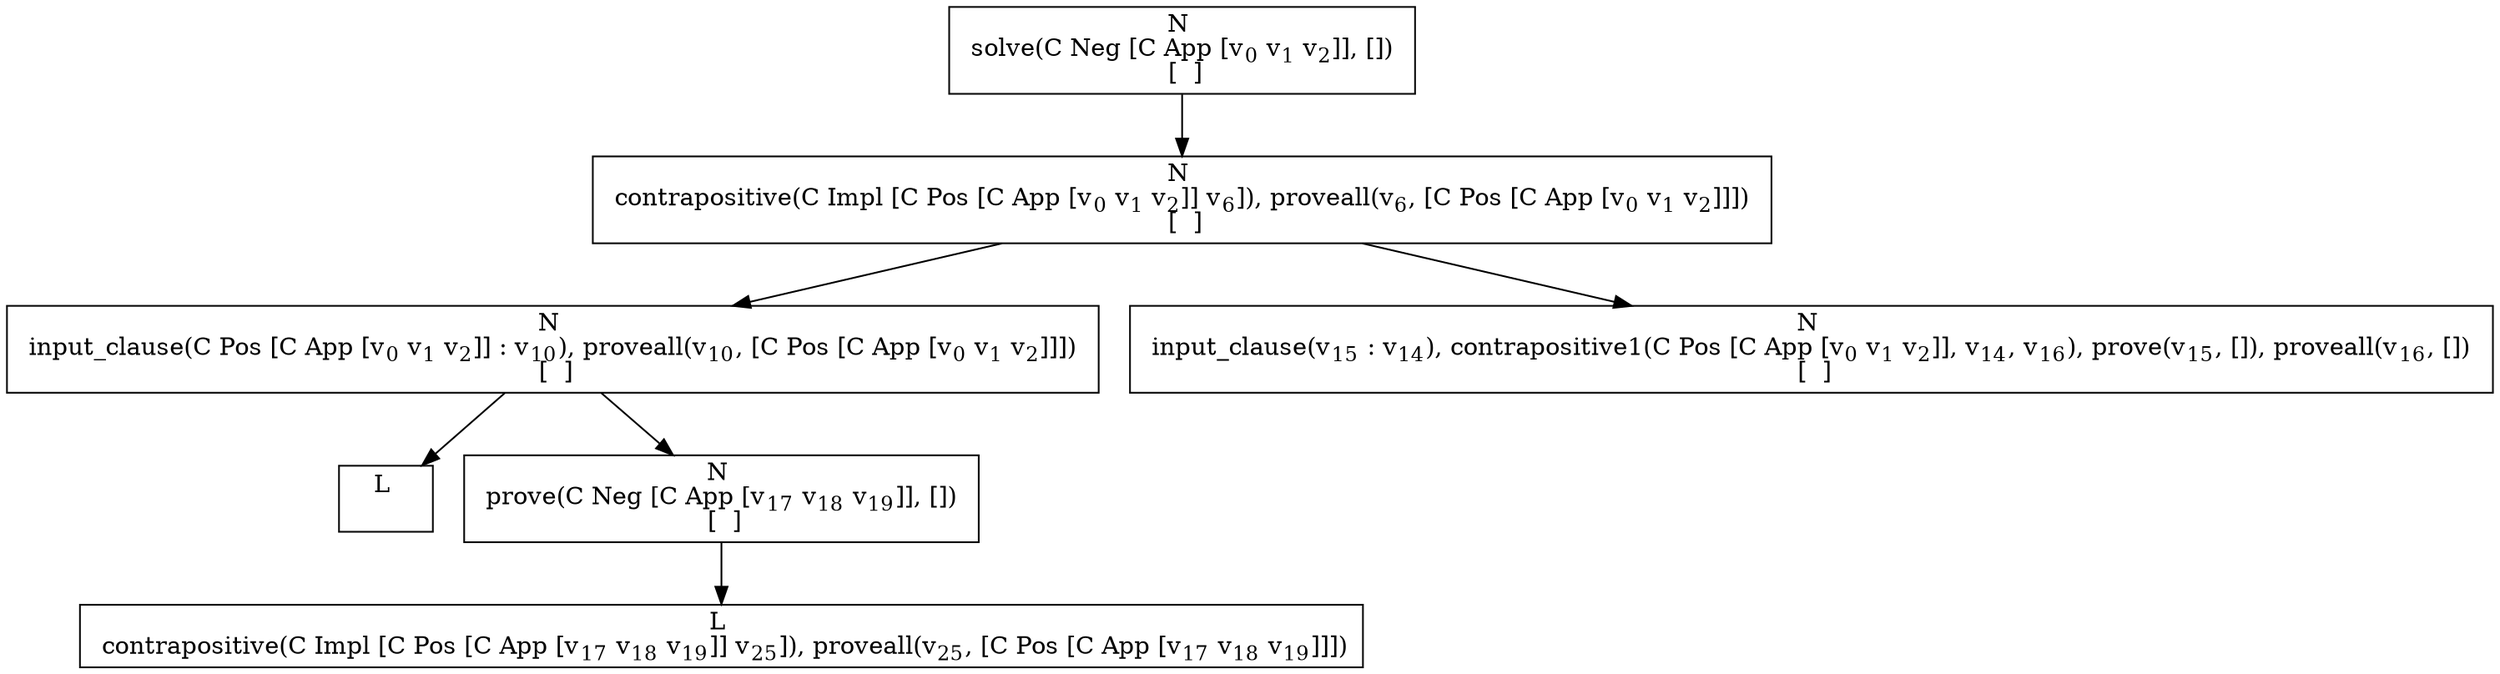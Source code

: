 digraph {
    graph [rankdir=TB
          ,bgcolor=transparent];
    node [shape=box
         ,fillcolor=white
         ,style=filled];
    0 [label=<N <BR/> solve(C Neg [C App [v<SUB>0</SUB> v<SUB>1</SUB> v<SUB>2</SUB>]], []) <BR/>  [  ] >];
    1 [label=<N <BR/> contrapositive(C Impl [C Pos [C App [v<SUB>0</SUB> v<SUB>1</SUB> v<SUB>2</SUB>]] v<SUB>6</SUB>]), proveall(v<SUB>6</SUB>, [C Pos [C App [v<SUB>0</SUB> v<SUB>1</SUB> v<SUB>2</SUB>]]]) <BR/>  [  ] >];
    2 [label=<N <BR/> input_clause(C Pos [C App [v<SUB>0</SUB> v<SUB>1</SUB> v<SUB>2</SUB>]] : v<SUB>10</SUB>), proveall(v<SUB>10</SUB>, [C Pos [C App [v<SUB>0</SUB> v<SUB>1</SUB> v<SUB>2</SUB>]]]) <BR/>  [  ] >];
    3 [label=<N <BR/> input_clause(v<SUB>15</SUB> : v<SUB>14</SUB>), contrapositive1(C Pos [C App [v<SUB>0</SUB> v<SUB>1</SUB> v<SUB>2</SUB>]], v<SUB>14</SUB>, v<SUB>16</SUB>), prove(v<SUB>15</SUB>, []), proveall(v<SUB>16</SUB>, []) <BR/>  [  ] >];
    4 [label=<L <BR/> >];
    5 [label=<N <BR/> prove(C Neg [C App [v<SUB>17</SUB> v<SUB>18</SUB> v<SUB>19</SUB>]], []) <BR/>  [  ] >];
    6 [label=<L <BR/> contrapositive(C Impl [C Pos [C App [v<SUB>17</SUB> v<SUB>18</SUB> v<SUB>19</SUB>]] v<SUB>25</SUB>]), proveall(v<SUB>25</SUB>, [C Pos [C App [v<SUB>17</SUB> v<SUB>18</SUB> v<SUB>19</SUB>]]])>];
    0 -> 1 [label=""];
    1 -> 2 [label=""];
    1 -> 3 [label=""];
    2 -> 4 [label=""];
    2 -> 5 [label=""];
    5 -> 6 [label=""];
}